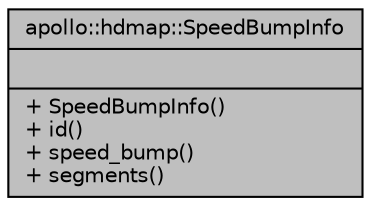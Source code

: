 digraph "apollo::hdmap::SpeedBumpInfo"
{
  edge [fontname="Helvetica",fontsize="10",labelfontname="Helvetica",labelfontsize="10"];
  node [fontname="Helvetica",fontsize="10",shape=record];
  Node1 [label="{apollo::hdmap::SpeedBumpInfo\n||+ SpeedBumpInfo()\l+ id()\l+ speed_bump()\l+ segments()\l}",height=0.2,width=0.4,color="black", fillcolor="grey75", style="filled" fontcolor="black"];
}

